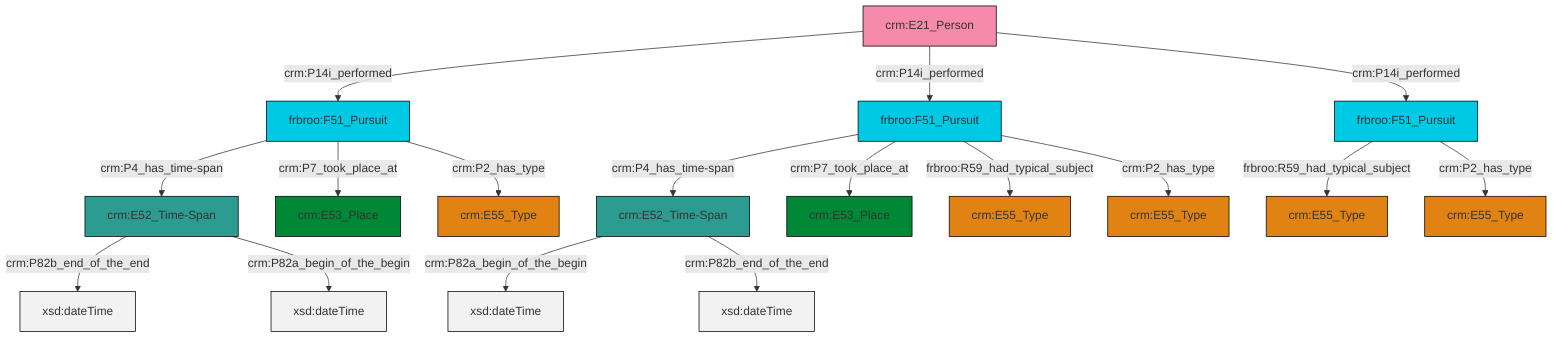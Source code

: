 graph TD
classDef Literal fill:#f2f2f2,stroke:#000000;
classDef CRM_Entity fill:#FFFFFF,stroke:#000000;
classDef Temporal_Entity fill:#00C9E6, stroke:#000000;
classDef Type fill:#E18312, stroke:#000000;
classDef Time-Span fill:#2C9C91, stroke:#000000;
classDef Appellation fill:#FFEB7F, stroke:#000000;
classDef Place fill:#008836, stroke:#000000;
classDef Persistent_Item fill:#B266B2, stroke:#000000;
classDef Conceptual_Object fill:#FFD700, stroke:#000000;
classDef Physical_Thing fill:#D2B48C, stroke:#000000;
classDef Actor fill:#f58aad, stroke:#000000;
classDef PC_Classes fill:#4ce600, stroke:#000000;
classDef Multi fill:#cccccc,stroke:#000000;

4["frbroo:F51_Pursuit"]:::Temporal_Entity -->|frbroo:R59_had_typical_subject| 8["crm:E55_Type"]:::Type
10["frbroo:F51_Pursuit"]:::Temporal_Entity -->|crm:P4_has_time-span| 11["crm:E52_Time-Span"]:::Time-Span
12["frbroo:F51_Pursuit"]:::Temporal_Entity -->|crm:P4_has_time-span| 13["crm:E52_Time-Span"]:::Time-Span
11["crm:E52_Time-Span"]:::Time-Span -->|crm:P82b_end_of_the_end| 14[xsd:dateTime]:::Literal
12["frbroo:F51_Pursuit"]:::Temporal_Entity -->|crm:P7_took_place_at| 22["crm:E53_Place"]:::Place
13["crm:E52_Time-Span"]:::Time-Span -->|crm:P82a_begin_of_the_begin| 23[xsd:dateTime]:::Literal
0["crm:E21_Person"]:::Actor -->|crm:P14i_performed| 10["frbroo:F51_Pursuit"]:::Temporal_Entity
11["crm:E52_Time-Span"]:::Time-Span -->|crm:P82a_begin_of_the_begin| 24[xsd:dateTime]:::Literal
0["crm:E21_Person"]:::Actor -->|crm:P14i_performed| 12["frbroo:F51_Pursuit"]:::Temporal_Entity
12["frbroo:F51_Pursuit"]:::Temporal_Entity -->|frbroo:R59_had_typical_subject| 16["crm:E55_Type"]:::Type
10["frbroo:F51_Pursuit"]:::Temporal_Entity -->|crm:P7_took_place_at| 26["crm:E53_Place"]:::Place
13["crm:E52_Time-Span"]:::Time-Span -->|crm:P82b_end_of_the_end| 32[xsd:dateTime]:::Literal
12["frbroo:F51_Pursuit"]:::Temporal_Entity -->|crm:P2_has_type| 2["crm:E55_Type"]:::Type
0["crm:E21_Person"]:::Actor -->|crm:P14i_performed| 4["frbroo:F51_Pursuit"]:::Temporal_Entity
4["frbroo:F51_Pursuit"]:::Temporal_Entity -->|crm:P2_has_type| 6["crm:E55_Type"]:::Type
10["frbroo:F51_Pursuit"]:::Temporal_Entity -->|crm:P2_has_type| 20["crm:E55_Type"]:::Type